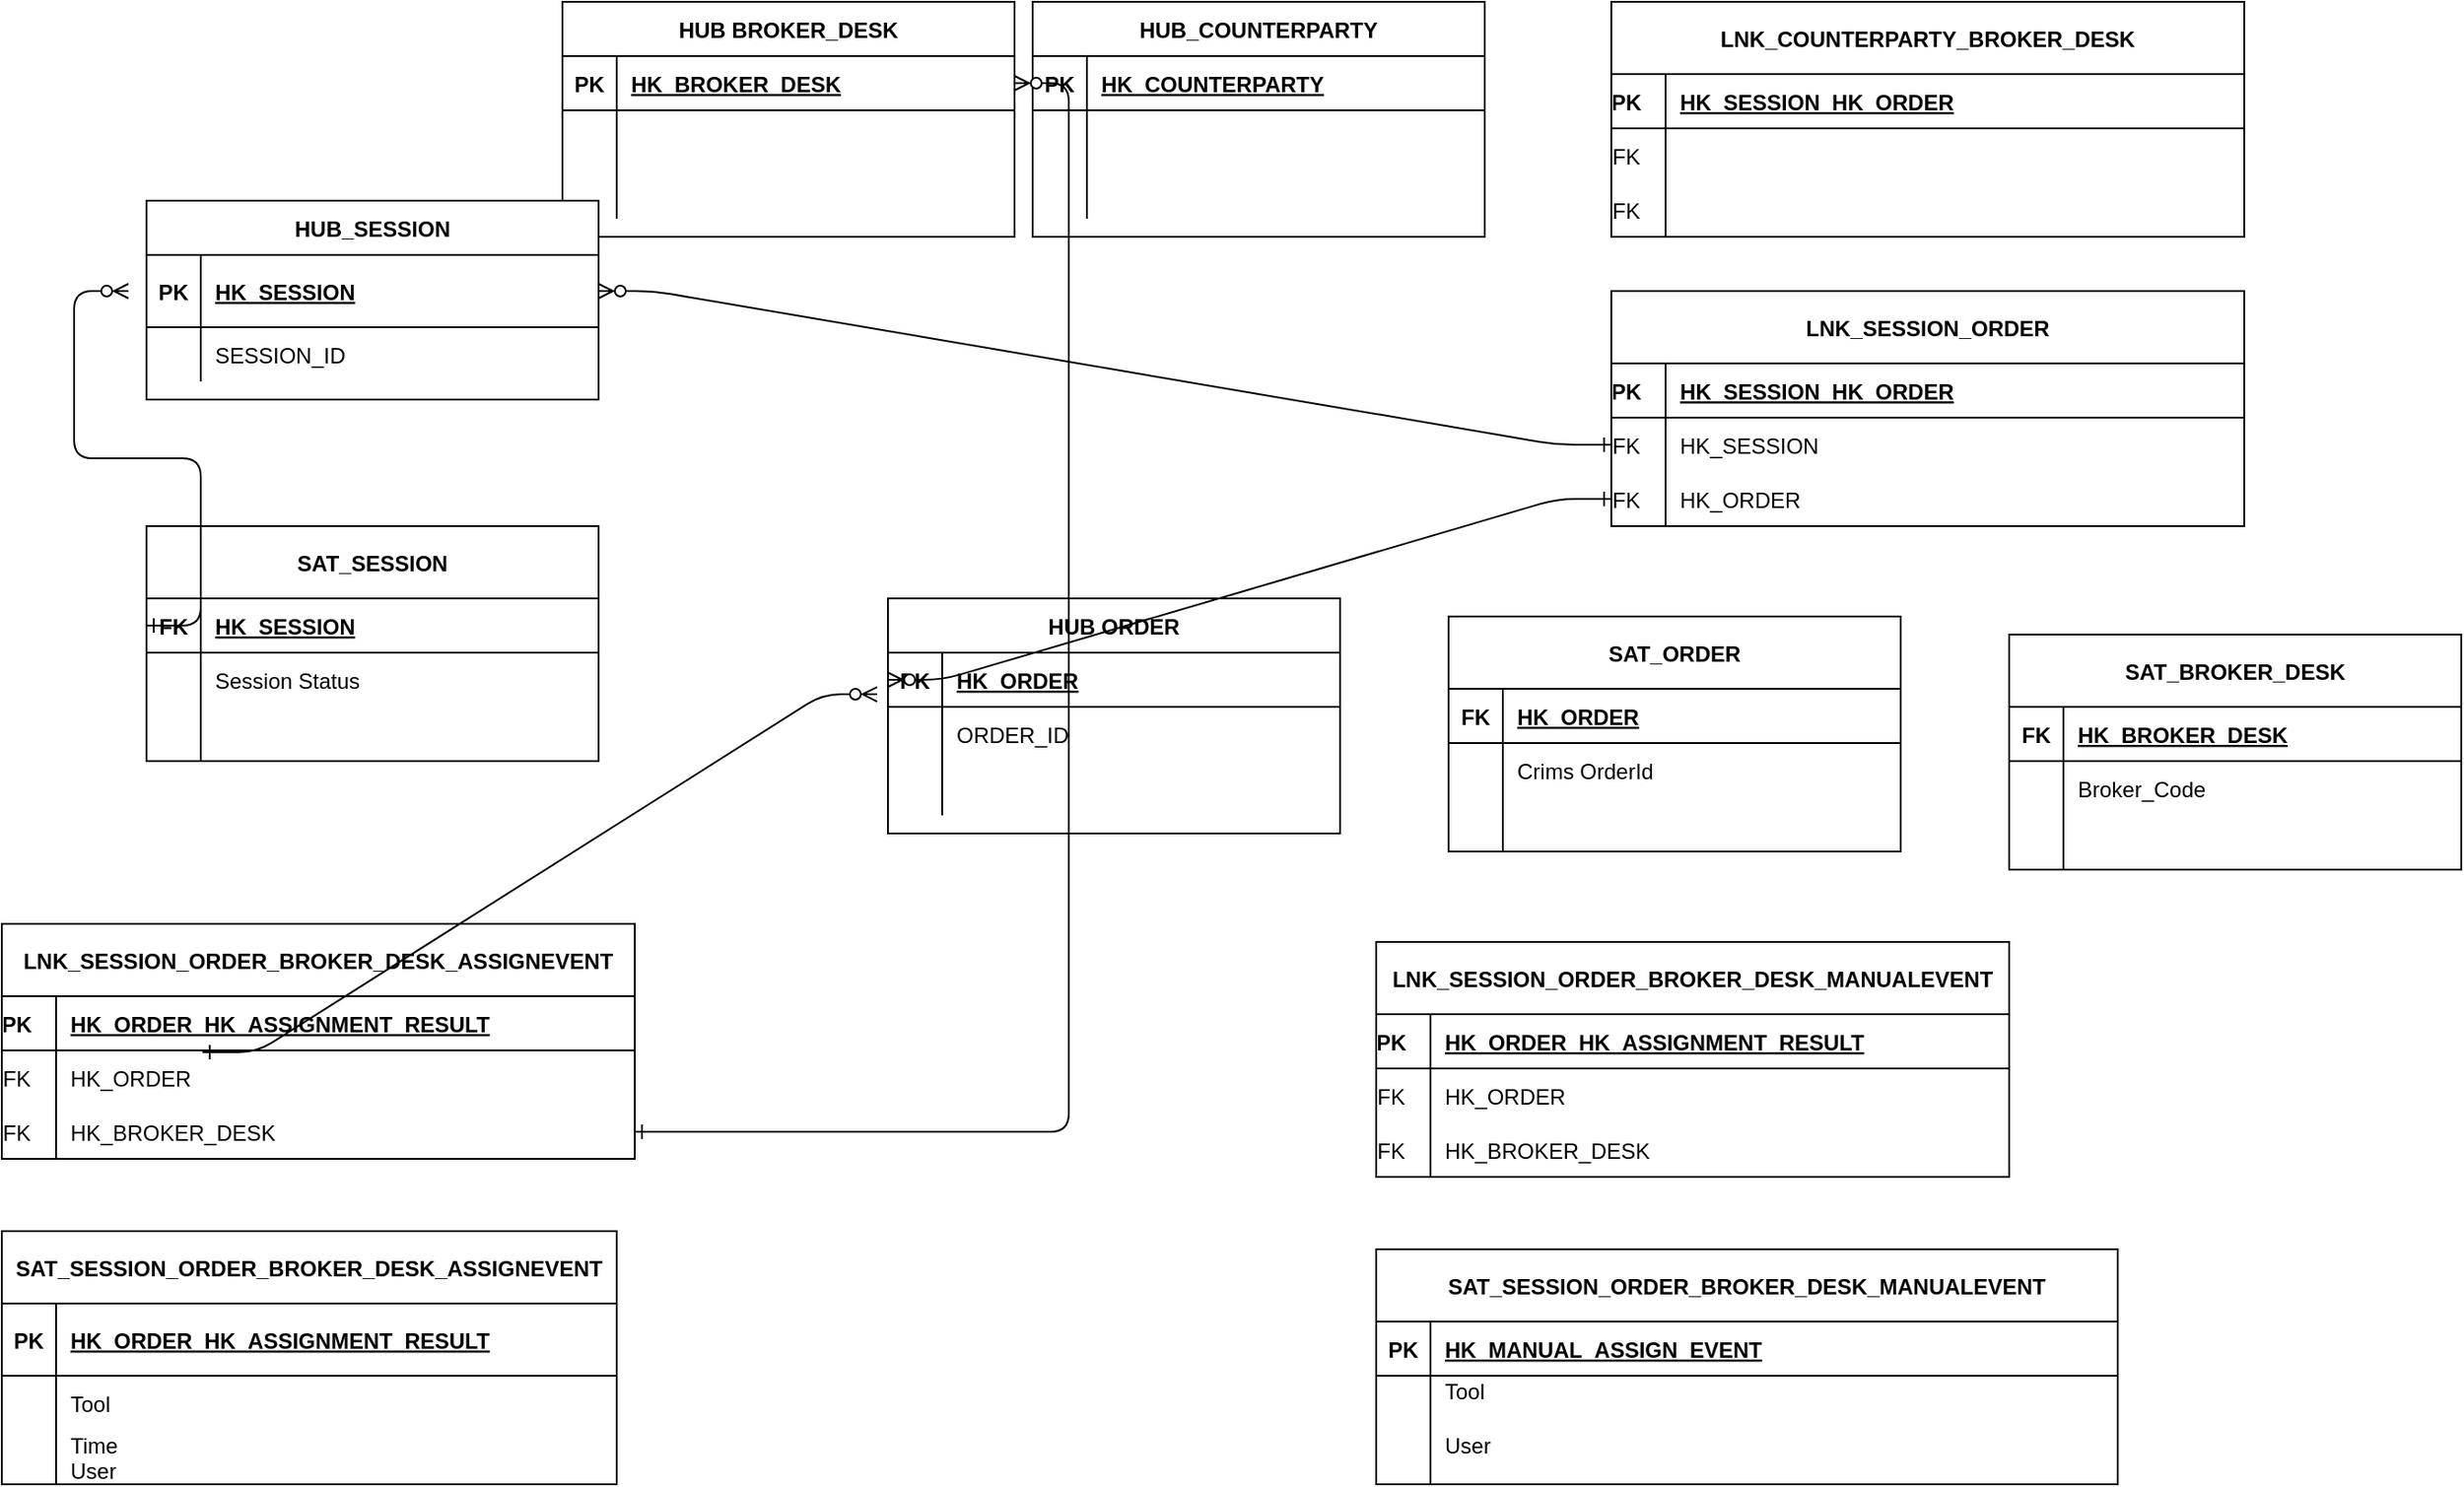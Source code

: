 <mxfile version="21.1.2" type="github">
  <diagram id="R2lEEEUBdFMjLlhIrx00" name="Page-1">
    <mxGraphModel dx="2074" dy="764" grid="1" gridSize="10" guides="1" tooltips="1" connect="1" arrows="1" fold="1" page="1" pageScale="1" pageWidth="850" pageHeight="1100" math="0" shadow="0" extFonts="Permanent Marker^https://fonts.googleapis.com/css?family=Permanent+Marker">
      <root>
        <mxCell id="0" />
        <mxCell id="1" parent="0" />
        <mxCell id="C-vyLk0tnHw3VtMMgP7b-2" value="HUB BROKER_DESK" style="shape=table;startSize=30;container=1;collapsible=1;childLayout=tableLayout;fixedRows=1;rowLines=0;fontStyle=1;align=center;resizeLast=1;" parent="1" vertex="1">
          <mxGeometry x="350" y="10" width="250" height="130" as="geometry" />
        </mxCell>
        <mxCell id="C-vyLk0tnHw3VtMMgP7b-3" value="" style="shape=partialRectangle;collapsible=0;dropTarget=0;pointerEvents=0;fillColor=none;points=[[0,0.5],[1,0.5]];portConstraint=eastwest;top=0;left=0;right=0;bottom=1;" parent="C-vyLk0tnHw3VtMMgP7b-2" vertex="1">
          <mxGeometry y="30" width="250" height="30" as="geometry" />
        </mxCell>
        <mxCell id="C-vyLk0tnHw3VtMMgP7b-4" value="PK" style="shape=partialRectangle;overflow=hidden;connectable=0;fillColor=none;top=0;left=0;bottom=0;right=0;fontStyle=1;" parent="C-vyLk0tnHw3VtMMgP7b-3" vertex="1">
          <mxGeometry width="30" height="30" as="geometry">
            <mxRectangle width="30" height="30" as="alternateBounds" />
          </mxGeometry>
        </mxCell>
        <mxCell id="C-vyLk0tnHw3VtMMgP7b-5" value="HK_BROKER_DESK" style="shape=partialRectangle;overflow=hidden;connectable=0;fillColor=none;top=0;left=0;bottom=0;right=0;align=left;spacingLeft=6;fontStyle=5;" parent="C-vyLk0tnHw3VtMMgP7b-3" vertex="1">
          <mxGeometry x="30" width="220" height="30" as="geometry">
            <mxRectangle width="220" height="30" as="alternateBounds" />
          </mxGeometry>
        </mxCell>
        <mxCell id="C-vyLk0tnHw3VtMMgP7b-6" value="" style="shape=partialRectangle;collapsible=0;dropTarget=0;pointerEvents=0;fillColor=none;points=[[0,0.5],[1,0.5]];portConstraint=eastwest;top=0;left=0;right=0;bottom=0;" parent="C-vyLk0tnHw3VtMMgP7b-2" vertex="1">
          <mxGeometry y="60" width="250" height="30" as="geometry" />
        </mxCell>
        <mxCell id="C-vyLk0tnHw3VtMMgP7b-7" value="" style="shape=partialRectangle;overflow=hidden;connectable=0;fillColor=none;top=0;left=0;bottom=0;right=0;" parent="C-vyLk0tnHw3VtMMgP7b-6" vertex="1">
          <mxGeometry width="30" height="30" as="geometry">
            <mxRectangle width="30" height="30" as="alternateBounds" />
          </mxGeometry>
        </mxCell>
        <mxCell id="C-vyLk0tnHw3VtMMgP7b-8" value="" style="shape=partialRectangle;overflow=hidden;connectable=0;fillColor=none;top=0;left=0;bottom=0;right=0;align=left;spacingLeft=6;" parent="C-vyLk0tnHw3VtMMgP7b-6" vertex="1">
          <mxGeometry x="30" width="220" height="30" as="geometry">
            <mxRectangle width="220" height="30" as="alternateBounds" />
          </mxGeometry>
        </mxCell>
        <mxCell id="C-vyLk0tnHw3VtMMgP7b-9" value="" style="shape=partialRectangle;collapsible=0;dropTarget=0;pointerEvents=0;fillColor=none;points=[[0,0.5],[1,0.5]];portConstraint=eastwest;top=0;left=0;right=0;bottom=0;" parent="C-vyLk0tnHw3VtMMgP7b-2" vertex="1">
          <mxGeometry y="90" width="250" height="30" as="geometry" />
        </mxCell>
        <mxCell id="C-vyLk0tnHw3VtMMgP7b-10" value="" style="shape=partialRectangle;overflow=hidden;connectable=0;fillColor=none;top=0;left=0;bottom=0;right=0;" parent="C-vyLk0tnHw3VtMMgP7b-9" vertex="1">
          <mxGeometry width="30" height="30" as="geometry">
            <mxRectangle width="30" height="30" as="alternateBounds" />
          </mxGeometry>
        </mxCell>
        <mxCell id="C-vyLk0tnHw3VtMMgP7b-11" value="" style="shape=partialRectangle;overflow=hidden;connectable=0;fillColor=none;top=0;left=0;bottom=0;right=0;align=left;spacingLeft=6;" parent="C-vyLk0tnHw3VtMMgP7b-9" vertex="1">
          <mxGeometry x="30" width="220" height="30" as="geometry">
            <mxRectangle width="220" height="30" as="alternateBounds" />
          </mxGeometry>
        </mxCell>
        <mxCell id="C-vyLk0tnHw3VtMMgP7b-13" value="HUB ORDER" style="shape=table;startSize=30;container=1;collapsible=1;childLayout=tableLayout;fixedRows=1;rowLines=0;fontStyle=1;align=center;resizeLast=1;" parent="1" vertex="1">
          <mxGeometry x="530" y="340" width="250" height="130" as="geometry" />
        </mxCell>
        <mxCell id="C-vyLk0tnHw3VtMMgP7b-14" value="" style="shape=partialRectangle;collapsible=0;dropTarget=0;pointerEvents=0;fillColor=none;points=[[0,0.5],[1,0.5]];portConstraint=eastwest;top=0;left=0;right=0;bottom=1;" parent="C-vyLk0tnHw3VtMMgP7b-13" vertex="1">
          <mxGeometry y="30" width="250" height="30" as="geometry" />
        </mxCell>
        <mxCell id="C-vyLk0tnHw3VtMMgP7b-15" value="PK" style="shape=partialRectangle;overflow=hidden;connectable=0;fillColor=none;top=0;left=0;bottom=0;right=0;fontStyle=1;" parent="C-vyLk0tnHw3VtMMgP7b-14" vertex="1">
          <mxGeometry width="30" height="30" as="geometry">
            <mxRectangle width="30" height="30" as="alternateBounds" />
          </mxGeometry>
        </mxCell>
        <mxCell id="C-vyLk0tnHw3VtMMgP7b-16" value="HK_ORDER" style="shape=partialRectangle;overflow=hidden;connectable=0;fillColor=none;top=0;left=0;bottom=0;right=0;align=left;spacingLeft=6;fontStyle=5;" parent="C-vyLk0tnHw3VtMMgP7b-14" vertex="1">
          <mxGeometry x="30" width="220" height="30" as="geometry">
            <mxRectangle width="220" height="30" as="alternateBounds" />
          </mxGeometry>
        </mxCell>
        <mxCell id="C-vyLk0tnHw3VtMMgP7b-17" value="" style="shape=partialRectangle;collapsible=0;dropTarget=0;pointerEvents=0;fillColor=none;points=[[0,0.5],[1,0.5]];portConstraint=eastwest;top=0;left=0;right=0;bottom=0;" parent="C-vyLk0tnHw3VtMMgP7b-13" vertex="1">
          <mxGeometry y="60" width="250" height="30" as="geometry" />
        </mxCell>
        <mxCell id="C-vyLk0tnHw3VtMMgP7b-18" value="" style="shape=partialRectangle;overflow=hidden;connectable=0;fillColor=none;top=0;left=0;bottom=0;right=0;" parent="C-vyLk0tnHw3VtMMgP7b-17" vertex="1">
          <mxGeometry width="30" height="30" as="geometry">
            <mxRectangle width="30" height="30" as="alternateBounds" />
          </mxGeometry>
        </mxCell>
        <mxCell id="C-vyLk0tnHw3VtMMgP7b-19" value="ORDER_ID" style="shape=partialRectangle;overflow=hidden;connectable=0;fillColor=none;top=0;left=0;bottom=0;right=0;align=left;spacingLeft=6;" parent="C-vyLk0tnHw3VtMMgP7b-17" vertex="1">
          <mxGeometry x="30" width="220" height="30" as="geometry">
            <mxRectangle width="220" height="30" as="alternateBounds" />
          </mxGeometry>
        </mxCell>
        <mxCell id="C-vyLk0tnHw3VtMMgP7b-20" value="" style="shape=partialRectangle;collapsible=0;dropTarget=0;pointerEvents=0;fillColor=none;points=[[0,0.5],[1,0.5]];portConstraint=eastwest;top=0;left=0;right=0;bottom=0;" parent="C-vyLk0tnHw3VtMMgP7b-13" vertex="1">
          <mxGeometry y="90" width="250" height="30" as="geometry" />
        </mxCell>
        <mxCell id="C-vyLk0tnHw3VtMMgP7b-21" value="" style="shape=partialRectangle;overflow=hidden;connectable=0;fillColor=none;top=0;left=0;bottom=0;right=0;" parent="C-vyLk0tnHw3VtMMgP7b-20" vertex="1">
          <mxGeometry width="30" height="30" as="geometry">
            <mxRectangle width="30" height="30" as="alternateBounds" />
          </mxGeometry>
        </mxCell>
        <mxCell id="C-vyLk0tnHw3VtMMgP7b-22" value="" style="shape=partialRectangle;overflow=hidden;connectable=0;fillColor=none;top=0;left=0;bottom=0;right=0;align=left;spacingLeft=6;" parent="C-vyLk0tnHw3VtMMgP7b-20" vertex="1">
          <mxGeometry x="30" width="220" height="30" as="geometry">
            <mxRectangle width="220" height="30" as="alternateBounds" />
          </mxGeometry>
        </mxCell>
        <mxCell id="C-vyLk0tnHw3VtMMgP7b-23" value="HUB_SESSION" style="shape=table;startSize=30;container=1;collapsible=1;childLayout=tableLayout;fixedRows=1;rowLines=0;fontStyle=1;align=center;resizeLast=1;" parent="1" vertex="1">
          <mxGeometry x="120" y="120" width="250" height="110" as="geometry" />
        </mxCell>
        <mxCell id="C-vyLk0tnHw3VtMMgP7b-24" value="" style="shape=partialRectangle;collapsible=0;dropTarget=0;pointerEvents=0;fillColor=none;points=[[0,0.5],[1,0.5]];portConstraint=eastwest;top=0;left=0;right=0;bottom=1;" parent="C-vyLk0tnHw3VtMMgP7b-23" vertex="1">
          <mxGeometry y="30" width="250" height="40" as="geometry" />
        </mxCell>
        <mxCell id="C-vyLk0tnHw3VtMMgP7b-25" value="PK" style="shape=partialRectangle;overflow=hidden;connectable=0;fillColor=none;top=0;left=0;bottom=0;right=0;fontStyle=1;" parent="C-vyLk0tnHw3VtMMgP7b-24" vertex="1">
          <mxGeometry width="30" height="40" as="geometry">
            <mxRectangle width="30" height="40" as="alternateBounds" />
          </mxGeometry>
        </mxCell>
        <mxCell id="C-vyLk0tnHw3VtMMgP7b-26" value="HK_SESSION" style="shape=partialRectangle;overflow=hidden;connectable=0;fillColor=none;top=0;left=0;bottom=0;right=0;align=left;spacingLeft=6;fontStyle=5;" parent="C-vyLk0tnHw3VtMMgP7b-24" vertex="1">
          <mxGeometry x="30" width="220" height="40" as="geometry">
            <mxRectangle width="220" height="40" as="alternateBounds" />
          </mxGeometry>
        </mxCell>
        <mxCell id="C-vyLk0tnHw3VtMMgP7b-27" value="" style="shape=partialRectangle;collapsible=0;dropTarget=0;pointerEvents=0;fillColor=none;points=[[0,0.5],[1,0.5]];portConstraint=eastwest;top=0;left=0;right=0;bottom=0;" parent="C-vyLk0tnHw3VtMMgP7b-23" vertex="1">
          <mxGeometry y="70" width="250" height="30" as="geometry" />
        </mxCell>
        <mxCell id="C-vyLk0tnHw3VtMMgP7b-28" value="" style="shape=partialRectangle;overflow=hidden;connectable=0;fillColor=none;top=0;left=0;bottom=0;right=0;" parent="C-vyLk0tnHw3VtMMgP7b-27" vertex="1">
          <mxGeometry width="30" height="30" as="geometry">
            <mxRectangle width="30" height="30" as="alternateBounds" />
          </mxGeometry>
        </mxCell>
        <mxCell id="C-vyLk0tnHw3VtMMgP7b-29" value="SESSION_ID" style="shape=partialRectangle;overflow=hidden;connectable=0;fillColor=none;top=0;left=0;bottom=0;right=0;align=left;spacingLeft=6;" parent="C-vyLk0tnHw3VtMMgP7b-27" vertex="1">
          <mxGeometry x="30" width="220" height="30" as="geometry">
            <mxRectangle width="220" height="30" as="alternateBounds" />
          </mxGeometry>
        </mxCell>
        <mxCell id="l6xBlYdNiSSq3oBH89TW-1" value="SAT_SESSION" style="shape=table;startSize=40;container=1;collapsible=1;childLayout=tableLayout;fixedRows=1;rowLines=0;fontStyle=1;align=center;resizeLast=1;" parent="1" vertex="1">
          <mxGeometry x="120" y="300" width="250" height="130" as="geometry" />
        </mxCell>
        <mxCell id="l6xBlYdNiSSq3oBH89TW-2" value="" style="shape=partialRectangle;collapsible=0;dropTarget=0;pointerEvents=0;fillColor=none;points=[[0,0.5],[1,0.5]];portConstraint=eastwest;top=0;left=0;right=0;bottom=1;" parent="l6xBlYdNiSSq3oBH89TW-1" vertex="1">
          <mxGeometry y="40" width="250" height="30" as="geometry" />
        </mxCell>
        <mxCell id="l6xBlYdNiSSq3oBH89TW-3" value="FK" style="shape=partialRectangle;overflow=hidden;connectable=0;fillColor=none;top=0;left=0;bottom=0;right=0;fontStyle=1;" parent="l6xBlYdNiSSq3oBH89TW-2" vertex="1">
          <mxGeometry width="30" height="30" as="geometry">
            <mxRectangle width="30" height="30" as="alternateBounds" />
          </mxGeometry>
        </mxCell>
        <mxCell id="l6xBlYdNiSSq3oBH89TW-4" value="HK_SESSION" style="shape=partialRectangle;overflow=hidden;connectable=0;fillColor=none;top=0;left=0;bottom=0;right=0;align=left;spacingLeft=6;fontStyle=5;" parent="l6xBlYdNiSSq3oBH89TW-2" vertex="1">
          <mxGeometry x="30" width="220" height="30" as="geometry">
            <mxRectangle width="220" height="30" as="alternateBounds" />
          </mxGeometry>
        </mxCell>
        <mxCell id="l6xBlYdNiSSq3oBH89TW-5" value="" style="shape=partialRectangle;collapsible=0;dropTarget=0;pointerEvents=0;fillColor=none;points=[[0,0.5],[1,0.5]];portConstraint=eastwest;top=0;left=0;right=0;bottom=0;" parent="l6xBlYdNiSSq3oBH89TW-1" vertex="1">
          <mxGeometry y="70" width="250" height="30" as="geometry" />
        </mxCell>
        <mxCell id="l6xBlYdNiSSq3oBH89TW-6" value="" style="shape=partialRectangle;overflow=hidden;connectable=0;fillColor=none;top=0;left=0;bottom=0;right=0;" parent="l6xBlYdNiSSq3oBH89TW-5" vertex="1">
          <mxGeometry width="30" height="30" as="geometry">
            <mxRectangle width="30" height="30" as="alternateBounds" />
          </mxGeometry>
        </mxCell>
        <mxCell id="l6xBlYdNiSSq3oBH89TW-7" value="Session Status" style="shape=partialRectangle;overflow=hidden;connectable=0;fillColor=none;top=0;left=0;bottom=0;right=0;align=left;spacingLeft=6;" parent="l6xBlYdNiSSq3oBH89TW-5" vertex="1">
          <mxGeometry x="30" width="220" height="30" as="geometry">
            <mxRectangle width="220" height="30" as="alternateBounds" />
          </mxGeometry>
        </mxCell>
        <mxCell id="l6xBlYdNiSSq3oBH89TW-8" value="" style="shape=partialRectangle;collapsible=0;dropTarget=0;pointerEvents=0;fillColor=none;points=[[0,0.5],[1,0.5]];portConstraint=eastwest;top=0;left=0;right=0;bottom=0;" parent="l6xBlYdNiSSq3oBH89TW-1" vertex="1">
          <mxGeometry y="100" width="250" height="30" as="geometry" />
        </mxCell>
        <mxCell id="l6xBlYdNiSSq3oBH89TW-9" value="" style="shape=partialRectangle;overflow=hidden;connectable=0;fillColor=none;top=0;left=0;bottom=0;right=0;" parent="l6xBlYdNiSSq3oBH89TW-8" vertex="1">
          <mxGeometry width="30" height="30" as="geometry">
            <mxRectangle width="30" height="30" as="alternateBounds" />
          </mxGeometry>
        </mxCell>
        <mxCell id="l6xBlYdNiSSq3oBH89TW-10" value="" style="shape=partialRectangle;overflow=hidden;connectable=0;fillColor=none;top=0;left=0;bottom=0;right=0;align=left;spacingLeft=6;" parent="l6xBlYdNiSSq3oBH89TW-8" vertex="1">
          <mxGeometry x="30" width="220" height="30" as="geometry">
            <mxRectangle width="220" height="30" as="alternateBounds" />
          </mxGeometry>
        </mxCell>
        <mxCell id="l6xBlYdNiSSq3oBH89TW-11" value="SAT_ORDER" style="shape=table;startSize=40;container=1;collapsible=1;childLayout=tableLayout;fixedRows=1;rowLines=0;fontStyle=1;align=center;resizeLast=1;" parent="1" vertex="1">
          <mxGeometry x="840" y="350" width="250" height="130" as="geometry" />
        </mxCell>
        <mxCell id="l6xBlYdNiSSq3oBH89TW-12" value="" style="shape=partialRectangle;collapsible=0;dropTarget=0;pointerEvents=0;fillColor=none;points=[[0,0.5],[1,0.5]];portConstraint=eastwest;top=0;left=0;right=0;bottom=1;" parent="l6xBlYdNiSSq3oBH89TW-11" vertex="1">
          <mxGeometry y="40" width="250" height="30" as="geometry" />
        </mxCell>
        <mxCell id="l6xBlYdNiSSq3oBH89TW-13" value="FK" style="shape=partialRectangle;overflow=hidden;connectable=0;fillColor=none;top=0;left=0;bottom=0;right=0;fontStyle=1;" parent="l6xBlYdNiSSq3oBH89TW-12" vertex="1">
          <mxGeometry width="30" height="30" as="geometry">
            <mxRectangle width="30" height="30" as="alternateBounds" />
          </mxGeometry>
        </mxCell>
        <mxCell id="l6xBlYdNiSSq3oBH89TW-14" value="HK_ORDER" style="shape=partialRectangle;overflow=hidden;connectable=0;fillColor=none;top=0;left=0;bottom=0;right=0;align=left;spacingLeft=6;fontStyle=5;" parent="l6xBlYdNiSSq3oBH89TW-12" vertex="1">
          <mxGeometry x="30" width="220" height="30" as="geometry">
            <mxRectangle width="220" height="30" as="alternateBounds" />
          </mxGeometry>
        </mxCell>
        <mxCell id="l6xBlYdNiSSq3oBH89TW-15" value="" style="shape=partialRectangle;collapsible=0;dropTarget=0;pointerEvents=0;fillColor=none;points=[[0,0.5],[1,0.5]];portConstraint=eastwest;top=0;left=0;right=0;bottom=0;" parent="l6xBlYdNiSSq3oBH89TW-11" vertex="1">
          <mxGeometry y="70" width="250" height="30" as="geometry" />
        </mxCell>
        <mxCell id="l6xBlYdNiSSq3oBH89TW-16" value="" style="shape=partialRectangle;overflow=hidden;connectable=0;fillColor=none;top=0;left=0;bottom=0;right=0;" parent="l6xBlYdNiSSq3oBH89TW-15" vertex="1">
          <mxGeometry width="30" height="30" as="geometry">
            <mxRectangle width="30" height="30" as="alternateBounds" />
          </mxGeometry>
        </mxCell>
        <mxCell id="l6xBlYdNiSSq3oBH89TW-17" value="Crims OrderId" style="shape=partialRectangle;overflow=hidden;connectable=0;fillColor=none;top=0;left=0;bottom=0;right=0;align=left;spacingLeft=6;" parent="l6xBlYdNiSSq3oBH89TW-15" vertex="1">
          <mxGeometry x="30" width="220" height="30" as="geometry">
            <mxRectangle width="220" height="30" as="alternateBounds" />
          </mxGeometry>
        </mxCell>
        <mxCell id="l6xBlYdNiSSq3oBH89TW-18" value="" style="shape=partialRectangle;collapsible=0;dropTarget=0;pointerEvents=0;fillColor=none;points=[[0,0.5],[1,0.5]];portConstraint=eastwest;top=0;left=0;right=0;bottom=0;" parent="l6xBlYdNiSSq3oBH89TW-11" vertex="1">
          <mxGeometry y="100" width="250" height="30" as="geometry" />
        </mxCell>
        <mxCell id="l6xBlYdNiSSq3oBH89TW-19" value="" style="shape=partialRectangle;overflow=hidden;connectable=0;fillColor=none;top=0;left=0;bottom=0;right=0;" parent="l6xBlYdNiSSq3oBH89TW-18" vertex="1">
          <mxGeometry width="30" height="30" as="geometry">
            <mxRectangle width="30" height="30" as="alternateBounds" />
          </mxGeometry>
        </mxCell>
        <mxCell id="l6xBlYdNiSSq3oBH89TW-20" value="" style="shape=partialRectangle;overflow=hidden;connectable=0;fillColor=none;top=0;left=0;bottom=0;right=0;align=left;spacingLeft=6;" parent="l6xBlYdNiSSq3oBH89TW-18" vertex="1">
          <mxGeometry x="30" width="220" height="30" as="geometry">
            <mxRectangle width="220" height="30" as="alternateBounds" />
          </mxGeometry>
        </mxCell>
        <mxCell id="l6xBlYdNiSSq3oBH89TW-31" value="SAT_SESSION_ORDER_BROKER_DESK_ASSIGNEVENT" style="shape=table;startSize=40;container=1;collapsible=1;childLayout=tableLayout;fixedRows=1;rowLines=0;fontStyle=1;align=center;resizeLast=1;" parent="1" vertex="1">
          <mxGeometry x="40" y="690" width="340" height="140" as="geometry" />
        </mxCell>
        <mxCell id="l6xBlYdNiSSq3oBH89TW-32" value="" style="shape=partialRectangle;collapsible=0;dropTarget=0;pointerEvents=0;fillColor=none;points=[[0,0.5],[1,0.5]];portConstraint=eastwest;top=0;left=0;right=0;bottom=1;" parent="l6xBlYdNiSSq3oBH89TW-31" vertex="1">
          <mxGeometry y="40" width="340" height="40" as="geometry" />
        </mxCell>
        <mxCell id="l6xBlYdNiSSq3oBH89TW-33" value="PK" style="shape=partialRectangle;overflow=hidden;connectable=0;fillColor=none;top=0;left=0;bottom=0;right=0;fontStyle=1;" parent="l6xBlYdNiSSq3oBH89TW-32" vertex="1">
          <mxGeometry width="30" height="40" as="geometry">
            <mxRectangle width="30" height="40" as="alternateBounds" />
          </mxGeometry>
        </mxCell>
        <mxCell id="l6xBlYdNiSSq3oBH89TW-34" value="HK_ORDER_HK_ASSIGNMENT_RESULT" style="shape=partialRectangle;overflow=hidden;connectable=0;fillColor=none;top=0;left=0;bottom=0;right=0;align=left;spacingLeft=6;fontStyle=5;" parent="l6xBlYdNiSSq3oBH89TW-32" vertex="1">
          <mxGeometry x="30" width="310" height="40" as="geometry">
            <mxRectangle width="310" height="40" as="alternateBounds" />
          </mxGeometry>
        </mxCell>
        <mxCell id="l6xBlYdNiSSq3oBH89TW-35" value="" style="shape=partialRectangle;collapsible=0;dropTarget=0;pointerEvents=0;fillColor=none;points=[[0,0.5],[1,0.5]];portConstraint=eastwest;top=0;left=0;right=0;bottom=0;" parent="l6xBlYdNiSSq3oBH89TW-31" vertex="1">
          <mxGeometry y="80" width="340" height="30" as="geometry" />
        </mxCell>
        <mxCell id="l6xBlYdNiSSq3oBH89TW-36" value="" style="shape=partialRectangle;overflow=hidden;connectable=0;fillColor=none;top=0;left=0;bottom=0;right=0;" parent="l6xBlYdNiSSq3oBH89TW-35" vertex="1">
          <mxGeometry width="30" height="30" as="geometry">
            <mxRectangle width="30" height="30" as="alternateBounds" />
          </mxGeometry>
        </mxCell>
        <mxCell id="l6xBlYdNiSSq3oBH89TW-37" value="Tool" style="shape=partialRectangle;overflow=hidden;connectable=0;fillColor=none;top=0;left=0;bottom=0;right=0;align=left;spacingLeft=6;" parent="l6xBlYdNiSSq3oBH89TW-35" vertex="1">
          <mxGeometry x="30" width="310" height="30" as="geometry">
            <mxRectangle width="310" height="30" as="alternateBounds" />
          </mxGeometry>
        </mxCell>
        <mxCell id="l6xBlYdNiSSq3oBH89TW-38" value="" style="shape=partialRectangle;collapsible=0;dropTarget=0;pointerEvents=0;fillColor=none;points=[[0,0.5],[1,0.5]];portConstraint=eastwest;top=0;left=0;right=0;bottom=0;" parent="l6xBlYdNiSSq3oBH89TW-31" vertex="1">
          <mxGeometry y="110" width="340" height="30" as="geometry" />
        </mxCell>
        <mxCell id="l6xBlYdNiSSq3oBH89TW-39" value="" style="shape=partialRectangle;overflow=hidden;connectable=0;fillColor=none;top=0;left=0;bottom=0;right=0;" parent="l6xBlYdNiSSq3oBH89TW-38" vertex="1">
          <mxGeometry width="30" height="30" as="geometry">
            <mxRectangle width="30" height="30" as="alternateBounds" />
          </mxGeometry>
        </mxCell>
        <mxCell id="l6xBlYdNiSSq3oBH89TW-40" value="Time&#xa;User" style="shape=partialRectangle;overflow=hidden;connectable=0;fillColor=none;top=0;left=0;bottom=0;right=0;align=left;spacingLeft=6;" parent="l6xBlYdNiSSq3oBH89TW-38" vertex="1">
          <mxGeometry x="30" width="310" height="30" as="geometry">
            <mxRectangle width="310" height="30" as="alternateBounds" />
          </mxGeometry>
        </mxCell>
        <mxCell id="l6xBlYdNiSSq3oBH89TW-41" value="SAT_SESSION_ORDER_BROKER_DESK_MANUALEVENT" style="shape=table;startSize=40;container=1;collapsible=1;childLayout=tableLayout;fixedRows=1;rowLines=0;fontStyle=1;align=center;resizeLast=1;" parent="1" vertex="1">
          <mxGeometry x="800" y="700" width="410" height="130" as="geometry" />
        </mxCell>
        <mxCell id="l6xBlYdNiSSq3oBH89TW-42" value="" style="shape=partialRectangle;collapsible=0;dropTarget=0;pointerEvents=0;fillColor=none;points=[[0,0.5],[1,0.5]];portConstraint=eastwest;top=0;left=0;right=0;bottom=1;" parent="l6xBlYdNiSSq3oBH89TW-41" vertex="1">
          <mxGeometry y="40" width="410" height="30" as="geometry" />
        </mxCell>
        <mxCell id="l6xBlYdNiSSq3oBH89TW-43" value="PK" style="shape=partialRectangle;overflow=hidden;connectable=0;fillColor=none;top=0;left=0;bottom=0;right=0;fontStyle=1;" parent="l6xBlYdNiSSq3oBH89TW-42" vertex="1">
          <mxGeometry width="30" height="30" as="geometry">
            <mxRectangle width="30" height="30" as="alternateBounds" />
          </mxGeometry>
        </mxCell>
        <mxCell id="l6xBlYdNiSSq3oBH89TW-44" value="HK_MANUAL_ASSIGN_EVENT" style="shape=partialRectangle;overflow=hidden;connectable=0;fillColor=none;top=0;left=0;bottom=0;right=0;align=left;spacingLeft=6;fontStyle=5;" parent="l6xBlYdNiSSq3oBH89TW-42" vertex="1">
          <mxGeometry x="30" width="380" height="30" as="geometry">
            <mxRectangle width="380" height="30" as="alternateBounds" />
          </mxGeometry>
        </mxCell>
        <mxCell id="l6xBlYdNiSSq3oBH89TW-45" value="" style="shape=partialRectangle;collapsible=0;dropTarget=0;pointerEvents=0;fillColor=none;points=[[0,0.5],[1,0.5]];portConstraint=eastwest;top=0;left=0;right=0;bottom=0;" parent="l6xBlYdNiSSq3oBH89TW-41" vertex="1">
          <mxGeometry y="70" width="410" height="30" as="geometry" />
        </mxCell>
        <mxCell id="l6xBlYdNiSSq3oBH89TW-46" value="" style="shape=partialRectangle;overflow=hidden;connectable=0;fillColor=none;top=0;left=0;bottom=0;right=0;" parent="l6xBlYdNiSSq3oBH89TW-45" vertex="1">
          <mxGeometry width="30" height="30" as="geometry">
            <mxRectangle width="30" height="30" as="alternateBounds" />
          </mxGeometry>
        </mxCell>
        <mxCell id="l6xBlYdNiSSq3oBH89TW-47" value="Tool&#xa;" style="shape=partialRectangle;overflow=hidden;connectable=0;fillColor=none;top=0;left=0;bottom=0;right=0;align=left;spacingLeft=6;" parent="l6xBlYdNiSSq3oBH89TW-45" vertex="1">
          <mxGeometry x="30" width="380" height="30" as="geometry">
            <mxRectangle width="380" height="30" as="alternateBounds" />
          </mxGeometry>
        </mxCell>
        <mxCell id="l6xBlYdNiSSq3oBH89TW-48" value="" style="shape=partialRectangle;collapsible=0;dropTarget=0;pointerEvents=0;fillColor=none;points=[[0,0.5],[1,0.5]];portConstraint=eastwest;top=0;left=0;right=0;bottom=0;" parent="l6xBlYdNiSSq3oBH89TW-41" vertex="1">
          <mxGeometry y="100" width="410" height="30" as="geometry" />
        </mxCell>
        <mxCell id="l6xBlYdNiSSq3oBH89TW-49" value="" style="shape=partialRectangle;overflow=hidden;connectable=0;fillColor=none;top=0;left=0;bottom=0;right=0;" parent="l6xBlYdNiSSq3oBH89TW-48" vertex="1">
          <mxGeometry width="30" height="30" as="geometry">
            <mxRectangle width="30" height="30" as="alternateBounds" />
          </mxGeometry>
        </mxCell>
        <mxCell id="l6xBlYdNiSSq3oBH89TW-50" value="User&#xa;" style="shape=partialRectangle;overflow=hidden;connectable=0;fillColor=none;top=0;left=0;bottom=0;right=0;align=left;spacingLeft=6;" parent="l6xBlYdNiSSq3oBH89TW-48" vertex="1">
          <mxGeometry x="30" width="380" height="30" as="geometry">
            <mxRectangle width="380" height="30" as="alternateBounds" />
          </mxGeometry>
        </mxCell>
        <mxCell id="l6xBlYdNiSSq3oBH89TW-51" value="LNK_SESSION_ORDER_BROKER_DESK_ASSIGNEVENT" style="shape=table;startSize=40;container=1;collapsible=1;childLayout=tableLayout;fixedRows=1;rowLines=0;fontStyle=1;align=center;resizeLast=1;" parent="1" vertex="1">
          <mxGeometry x="40" y="520" width="350" height="130" as="geometry" />
        </mxCell>
        <mxCell id="l6xBlYdNiSSq3oBH89TW-52" value="" style="shape=partialRectangle;collapsible=0;dropTarget=0;pointerEvents=0;fillColor=none;points=[[0,0.5],[1,0.5]];portConstraint=eastwest;top=0;left=0;right=0;bottom=1;" parent="l6xBlYdNiSSq3oBH89TW-51" vertex="1">
          <mxGeometry y="40" width="350" height="30" as="geometry" />
        </mxCell>
        <mxCell id="l6xBlYdNiSSq3oBH89TW-53" value="PK    " style="shape=partialRectangle;overflow=hidden;connectable=0;fillColor=none;top=0;left=0;bottom=0;right=0;fontStyle=1;" parent="l6xBlYdNiSSq3oBH89TW-52" vertex="1">
          <mxGeometry width="30" height="30" as="geometry">
            <mxRectangle width="30" height="30" as="alternateBounds" />
          </mxGeometry>
        </mxCell>
        <mxCell id="l6xBlYdNiSSq3oBH89TW-54" value="HK_ORDER_HK_ASSIGNMENT_RESULT" style="shape=partialRectangle;overflow=hidden;connectable=0;fillColor=none;top=0;left=0;bottom=0;right=0;align=left;spacingLeft=6;fontStyle=5;" parent="l6xBlYdNiSSq3oBH89TW-52" vertex="1">
          <mxGeometry x="30" width="320" height="30" as="geometry">
            <mxRectangle width="320" height="30" as="alternateBounds" />
          </mxGeometry>
        </mxCell>
        <mxCell id="l6xBlYdNiSSq3oBH89TW-55" value="" style="shape=partialRectangle;collapsible=0;dropTarget=0;pointerEvents=0;fillColor=none;points=[[0,0.5],[1,0.5]];portConstraint=eastwest;top=0;left=0;right=0;bottom=0;" parent="l6xBlYdNiSSq3oBH89TW-51" vertex="1">
          <mxGeometry y="70" width="350" height="30" as="geometry" />
        </mxCell>
        <mxCell id="l6xBlYdNiSSq3oBH89TW-56" value="FK    " style="shape=partialRectangle;overflow=hidden;connectable=0;fillColor=none;top=0;left=0;bottom=0;right=0;" parent="l6xBlYdNiSSq3oBH89TW-55" vertex="1">
          <mxGeometry width="30" height="30" as="geometry">
            <mxRectangle width="30" height="30" as="alternateBounds" />
          </mxGeometry>
        </mxCell>
        <mxCell id="l6xBlYdNiSSq3oBH89TW-57" value="HK_ORDER" style="shape=partialRectangle;overflow=hidden;connectable=0;fillColor=none;top=0;left=0;bottom=0;right=0;align=left;spacingLeft=6;" parent="l6xBlYdNiSSq3oBH89TW-55" vertex="1">
          <mxGeometry x="30" width="320" height="30" as="geometry">
            <mxRectangle width="320" height="30" as="alternateBounds" />
          </mxGeometry>
        </mxCell>
        <mxCell id="l6xBlYdNiSSq3oBH89TW-58" value="" style="shape=partialRectangle;collapsible=0;dropTarget=0;pointerEvents=0;fillColor=none;points=[[0,0.5],[1,0.5]];portConstraint=eastwest;top=0;left=0;right=0;bottom=0;" parent="l6xBlYdNiSSq3oBH89TW-51" vertex="1">
          <mxGeometry y="100" width="350" height="30" as="geometry" />
        </mxCell>
        <mxCell id="l6xBlYdNiSSq3oBH89TW-59" value="FK    " style="shape=partialRectangle;overflow=hidden;connectable=0;fillColor=none;top=0;left=0;bottom=0;right=0;" parent="l6xBlYdNiSSq3oBH89TW-58" vertex="1">
          <mxGeometry width="30" height="30" as="geometry">
            <mxRectangle width="30" height="30" as="alternateBounds" />
          </mxGeometry>
        </mxCell>
        <mxCell id="l6xBlYdNiSSq3oBH89TW-60" value="HK_BROKER_DESK" style="shape=partialRectangle;overflow=hidden;connectable=0;fillColor=none;top=0;left=0;bottom=0;right=0;align=left;spacingLeft=6;" parent="l6xBlYdNiSSq3oBH89TW-58" vertex="1">
          <mxGeometry x="30" width="320" height="30" as="geometry">
            <mxRectangle width="320" height="30" as="alternateBounds" />
          </mxGeometry>
        </mxCell>
        <mxCell id="l6xBlYdNiSSq3oBH89TW-71" value="LNK_SESSION_ORDER_BROKER_DESK_MANUALEVENT" style="shape=table;startSize=40;container=1;collapsible=1;childLayout=tableLayout;fixedRows=1;rowLines=0;fontStyle=1;align=center;resizeLast=1;" parent="1" vertex="1">
          <mxGeometry x="800" y="530" width="350" height="130" as="geometry" />
        </mxCell>
        <mxCell id="l6xBlYdNiSSq3oBH89TW-72" value="" style="shape=partialRectangle;collapsible=0;dropTarget=0;pointerEvents=0;fillColor=none;points=[[0,0.5],[1,0.5]];portConstraint=eastwest;top=0;left=0;right=0;bottom=1;" parent="l6xBlYdNiSSq3oBH89TW-71" vertex="1">
          <mxGeometry y="40" width="350" height="30" as="geometry" />
        </mxCell>
        <mxCell id="l6xBlYdNiSSq3oBH89TW-73" value="PK    " style="shape=partialRectangle;overflow=hidden;connectable=0;fillColor=none;top=0;left=0;bottom=0;right=0;fontStyle=1;" parent="l6xBlYdNiSSq3oBH89TW-72" vertex="1">
          <mxGeometry width="30" height="30" as="geometry">
            <mxRectangle width="30" height="30" as="alternateBounds" />
          </mxGeometry>
        </mxCell>
        <mxCell id="l6xBlYdNiSSq3oBH89TW-74" value="HK_ORDER_HK_ASSIGNMENT_RESULT" style="shape=partialRectangle;overflow=hidden;connectable=0;fillColor=none;top=0;left=0;bottom=0;right=0;align=left;spacingLeft=6;fontStyle=5;" parent="l6xBlYdNiSSq3oBH89TW-72" vertex="1">
          <mxGeometry x="30" width="320" height="30" as="geometry">
            <mxRectangle width="320" height="30" as="alternateBounds" />
          </mxGeometry>
        </mxCell>
        <mxCell id="l6xBlYdNiSSq3oBH89TW-75" value="" style="shape=partialRectangle;collapsible=0;dropTarget=0;pointerEvents=0;fillColor=none;points=[[0,0.5],[1,0.5]];portConstraint=eastwest;top=0;left=0;right=0;bottom=0;" parent="l6xBlYdNiSSq3oBH89TW-71" vertex="1">
          <mxGeometry y="70" width="350" height="30" as="geometry" />
        </mxCell>
        <mxCell id="l6xBlYdNiSSq3oBH89TW-76" value="FK    " style="shape=partialRectangle;overflow=hidden;connectable=0;fillColor=none;top=0;left=0;bottom=0;right=0;" parent="l6xBlYdNiSSq3oBH89TW-75" vertex="1">
          <mxGeometry width="30" height="30" as="geometry">
            <mxRectangle width="30" height="30" as="alternateBounds" />
          </mxGeometry>
        </mxCell>
        <mxCell id="l6xBlYdNiSSq3oBH89TW-77" value="HK_ORDER" style="shape=partialRectangle;overflow=hidden;connectable=0;fillColor=none;top=0;left=0;bottom=0;right=0;align=left;spacingLeft=6;" parent="l6xBlYdNiSSq3oBH89TW-75" vertex="1">
          <mxGeometry x="30" width="320" height="30" as="geometry">
            <mxRectangle width="320" height="30" as="alternateBounds" />
          </mxGeometry>
        </mxCell>
        <mxCell id="l6xBlYdNiSSq3oBH89TW-78" value="" style="shape=partialRectangle;collapsible=0;dropTarget=0;pointerEvents=0;fillColor=none;points=[[0,0.5],[1,0.5]];portConstraint=eastwest;top=0;left=0;right=0;bottom=0;" parent="l6xBlYdNiSSq3oBH89TW-71" vertex="1">
          <mxGeometry y="100" width="350" height="30" as="geometry" />
        </mxCell>
        <mxCell id="l6xBlYdNiSSq3oBH89TW-79" value="FK    " style="shape=partialRectangle;overflow=hidden;connectable=0;fillColor=none;top=0;left=0;bottom=0;right=0;" parent="l6xBlYdNiSSq3oBH89TW-78" vertex="1">
          <mxGeometry width="30" height="30" as="geometry">
            <mxRectangle width="30" height="30" as="alternateBounds" />
          </mxGeometry>
        </mxCell>
        <mxCell id="l6xBlYdNiSSq3oBH89TW-80" value="HK_BROKER_DESK" style="shape=partialRectangle;overflow=hidden;connectable=0;fillColor=none;top=0;left=0;bottom=0;right=0;align=left;spacingLeft=6;" parent="l6xBlYdNiSSq3oBH89TW-78" vertex="1">
          <mxGeometry x="30" width="320" height="30" as="geometry">
            <mxRectangle width="320" height="30" as="alternateBounds" />
          </mxGeometry>
        </mxCell>
        <mxCell id="l6xBlYdNiSSq3oBH89TW-81" value="LNK_SESSION_ORDER" style="shape=table;startSize=40;container=1;collapsible=1;childLayout=tableLayout;fixedRows=1;rowLines=0;fontStyle=1;align=center;resizeLast=1;" parent="1" vertex="1">
          <mxGeometry x="930" y="170" width="350" height="130" as="geometry" />
        </mxCell>
        <mxCell id="l6xBlYdNiSSq3oBH89TW-82" value="" style="shape=partialRectangle;collapsible=0;dropTarget=0;pointerEvents=0;fillColor=none;points=[[0,0.5],[1,0.5]];portConstraint=eastwest;top=0;left=0;right=0;bottom=1;" parent="l6xBlYdNiSSq3oBH89TW-81" vertex="1">
          <mxGeometry y="40" width="350" height="30" as="geometry" />
        </mxCell>
        <mxCell id="l6xBlYdNiSSq3oBH89TW-83" value="PK    " style="shape=partialRectangle;overflow=hidden;connectable=0;fillColor=none;top=0;left=0;bottom=0;right=0;fontStyle=1;" parent="l6xBlYdNiSSq3oBH89TW-82" vertex="1">
          <mxGeometry width="30" height="30" as="geometry">
            <mxRectangle width="30" height="30" as="alternateBounds" />
          </mxGeometry>
        </mxCell>
        <mxCell id="l6xBlYdNiSSq3oBH89TW-84" value="HK_SESSION_HK_ORDER" style="shape=partialRectangle;overflow=hidden;connectable=0;fillColor=none;top=0;left=0;bottom=0;right=0;align=left;spacingLeft=6;fontStyle=5;" parent="l6xBlYdNiSSq3oBH89TW-82" vertex="1">
          <mxGeometry x="30" width="320" height="30" as="geometry">
            <mxRectangle width="320" height="30" as="alternateBounds" />
          </mxGeometry>
        </mxCell>
        <mxCell id="l6xBlYdNiSSq3oBH89TW-85" value="" style="shape=partialRectangle;collapsible=0;dropTarget=0;pointerEvents=0;fillColor=none;points=[[0,0.5],[1,0.5]];portConstraint=eastwest;top=0;left=0;right=0;bottom=0;" parent="l6xBlYdNiSSq3oBH89TW-81" vertex="1">
          <mxGeometry y="70" width="350" height="30" as="geometry" />
        </mxCell>
        <mxCell id="l6xBlYdNiSSq3oBH89TW-86" value="FK    " style="shape=partialRectangle;overflow=hidden;connectable=0;fillColor=none;top=0;left=0;bottom=0;right=0;" parent="l6xBlYdNiSSq3oBH89TW-85" vertex="1">
          <mxGeometry width="30" height="30" as="geometry">
            <mxRectangle width="30" height="30" as="alternateBounds" />
          </mxGeometry>
        </mxCell>
        <mxCell id="l6xBlYdNiSSq3oBH89TW-87" value="HK_SESSION" style="shape=partialRectangle;overflow=hidden;connectable=0;fillColor=none;top=0;left=0;bottom=0;right=0;align=left;spacingLeft=6;" parent="l6xBlYdNiSSq3oBH89TW-85" vertex="1">
          <mxGeometry x="30" width="320" height="30" as="geometry">
            <mxRectangle width="320" height="30" as="alternateBounds" />
          </mxGeometry>
        </mxCell>
        <mxCell id="l6xBlYdNiSSq3oBH89TW-88" value="" style="shape=partialRectangle;collapsible=0;dropTarget=0;pointerEvents=0;fillColor=none;points=[[0,0.5],[1,0.5]];portConstraint=eastwest;top=0;left=0;right=0;bottom=0;" parent="l6xBlYdNiSSq3oBH89TW-81" vertex="1">
          <mxGeometry y="100" width="350" height="30" as="geometry" />
        </mxCell>
        <mxCell id="l6xBlYdNiSSq3oBH89TW-89" value="FK    " style="shape=partialRectangle;overflow=hidden;connectable=0;fillColor=none;top=0;left=0;bottom=0;right=0;" parent="l6xBlYdNiSSq3oBH89TW-88" vertex="1">
          <mxGeometry width="30" height="30" as="geometry">
            <mxRectangle width="30" height="30" as="alternateBounds" />
          </mxGeometry>
        </mxCell>
        <mxCell id="l6xBlYdNiSSq3oBH89TW-90" value="HK_ORDER" style="shape=partialRectangle;overflow=hidden;connectable=0;fillColor=none;top=0;left=0;bottom=0;right=0;align=left;spacingLeft=6;" parent="l6xBlYdNiSSq3oBH89TW-88" vertex="1">
          <mxGeometry x="30" width="320" height="30" as="geometry">
            <mxRectangle width="320" height="30" as="alternateBounds" />
          </mxGeometry>
        </mxCell>
        <mxCell id="l6xBlYdNiSSq3oBH89TW-91" value="HUB_COUNTERPARTY" style="shape=table;startSize=30;container=1;collapsible=1;childLayout=tableLayout;fixedRows=1;rowLines=0;fontStyle=1;align=center;resizeLast=1;" parent="1" vertex="1">
          <mxGeometry x="610" y="10" width="250" height="130" as="geometry" />
        </mxCell>
        <mxCell id="l6xBlYdNiSSq3oBH89TW-92" value="" style="shape=partialRectangle;collapsible=0;dropTarget=0;pointerEvents=0;fillColor=none;points=[[0,0.5],[1,0.5]];portConstraint=eastwest;top=0;left=0;right=0;bottom=1;" parent="l6xBlYdNiSSq3oBH89TW-91" vertex="1">
          <mxGeometry y="30" width="250" height="30" as="geometry" />
        </mxCell>
        <mxCell id="l6xBlYdNiSSq3oBH89TW-93" value="PK" style="shape=partialRectangle;overflow=hidden;connectable=0;fillColor=none;top=0;left=0;bottom=0;right=0;fontStyle=1;" parent="l6xBlYdNiSSq3oBH89TW-92" vertex="1">
          <mxGeometry width="30" height="30" as="geometry">
            <mxRectangle width="30" height="30" as="alternateBounds" />
          </mxGeometry>
        </mxCell>
        <mxCell id="l6xBlYdNiSSq3oBH89TW-94" value="HK_COUNTERPARTY" style="shape=partialRectangle;overflow=hidden;connectable=0;fillColor=none;top=0;left=0;bottom=0;right=0;align=left;spacingLeft=6;fontStyle=5;" parent="l6xBlYdNiSSq3oBH89TW-92" vertex="1">
          <mxGeometry x="30" width="220" height="30" as="geometry">
            <mxRectangle width="220" height="30" as="alternateBounds" />
          </mxGeometry>
        </mxCell>
        <mxCell id="l6xBlYdNiSSq3oBH89TW-95" value="" style="shape=partialRectangle;collapsible=0;dropTarget=0;pointerEvents=0;fillColor=none;points=[[0,0.5],[1,0.5]];portConstraint=eastwest;top=0;left=0;right=0;bottom=0;" parent="l6xBlYdNiSSq3oBH89TW-91" vertex="1">
          <mxGeometry y="60" width="250" height="30" as="geometry" />
        </mxCell>
        <mxCell id="l6xBlYdNiSSq3oBH89TW-96" value="" style="shape=partialRectangle;overflow=hidden;connectable=0;fillColor=none;top=0;left=0;bottom=0;right=0;" parent="l6xBlYdNiSSq3oBH89TW-95" vertex="1">
          <mxGeometry width="30" height="30" as="geometry">
            <mxRectangle width="30" height="30" as="alternateBounds" />
          </mxGeometry>
        </mxCell>
        <mxCell id="l6xBlYdNiSSq3oBH89TW-97" value="" style="shape=partialRectangle;overflow=hidden;connectable=0;fillColor=none;top=0;left=0;bottom=0;right=0;align=left;spacingLeft=6;" parent="l6xBlYdNiSSq3oBH89TW-95" vertex="1">
          <mxGeometry x="30" width="220" height="30" as="geometry">
            <mxRectangle width="220" height="30" as="alternateBounds" />
          </mxGeometry>
        </mxCell>
        <mxCell id="l6xBlYdNiSSq3oBH89TW-98" value="" style="shape=partialRectangle;collapsible=0;dropTarget=0;pointerEvents=0;fillColor=none;points=[[0,0.5],[1,0.5]];portConstraint=eastwest;top=0;left=0;right=0;bottom=0;" parent="l6xBlYdNiSSq3oBH89TW-91" vertex="1">
          <mxGeometry y="90" width="250" height="30" as="geometry" />
        </mxCell>
        <mxCell id="l6xBlYdNiSSq3oBH89TW-99" value="" style="shape=partialRectangle;overflow=hidden;connectable=0;fillColor=none;top=0;left=0;bottom=0;right=0;" parent="l6xBlYdNiSSq3oBH89TW-98" vertex="1">
          <mxGeometry width="30" height="30" as="geometry">
            <mxRectangle width="30" height="30" as="alternateBounds" />
          </mxGeometry>
        </mxCell>
        <mxCell id="l6xBlYdNiSSq3oBH89TW-100" value="" style="shape=partialRectangle;overflow=hidden;connectable=0;fillColor=none;top=0;left=0;bottom=0;right=0;align=left;spacingLeft=6;" parent="l6xBlYdNiSSq3oBH89TW-98" vertex="1">
          <mxGeometry x="30" width="220" height="30" as="geometry">
            <mxRectangle width="220" height="30" as="alternateBounds" />
          </mxGeometry>
        </mxCell>
        <mxCell id="l6xBlYdNiSSq3oBH89TW-101" value="LNK_COUNTERPARTY_BROKER_DESK" style="shape=table;startSize=40;container=1;collapsible=1;childLayout=tableLayout;fixedRows=1;rowLines=0;fontStyle=1;align=center;resizeLast=1;" parent="1" vertex="1">
          <mxGeometry x="930" y="10" width="350" height="130" as="geometry" />
        </mxCell>
        <mxCell id="l6xBlYdNiSSq3oBH89TW-102" value="" style="shape=partialRectangle;collapsible=0;dropTarget=0;pointerEvents=0;fillColor=none;points=[[0,0.5],[1,0.5]];portConstraint=eastwest;top=0;left=0;right=0;bottom=1;" parent="l6xBlYdNiSSq3oBH89TW-101" vertex="1">
          <mxGeometry y="40" width="350" height="30" as="geometry" />
        </mxCell>
        <mxCell id="l6xBlYdNiSSq3oBH89TW-103" value="PK    " style="shape=partialRectangle;overflow=hidden;connectable=0;fillColor=none;top=0;left=0;bottom=0;right=0;fontStyle=1;" parent="l6xBlYdNiSSq3oBH89TW-102" vertex="1">
          <mxGeometry width="30" height="30" as="geometry">
            <mxRectangle width="30" height="30" as="alternateBounds" />
          </mxGeometry>
        </mxCell>
        <mxCell id="l6xBlYdNiSSq3oBH89TW-104" value="HK_SESSION_HK_ORDER" style="shape=partialRectangle;overflow=hidden;connectable=0;fillColor=none;top=0;left=0;bottom=0;right=0;align=left;spacingLeft=6;fontStyle=5;" parent="l6xBlYdNiSSq3oBH89TW-102" vertex="1">
          <mxGeometry x="30" width="320" height="30" as="geometry">
            <mxRectangle width="320" height="30" as="alternateBounds" />
          </mxGeometry>
        </mxCell>
        <mxCell id="l6xBlYdNiSSq3oBH89TW-105" value="" style="shape=partialRectangle;collapsible=0;dropTarget=0;pointerEvents=0;fillColor=none;points=[[0,0.5],[1,0.5]];portConstraint=eastwest;top=0;left=0;right=0;bottom=0;" parent="l6xBlYdNiSSq3oBH89TW-101" vertex="1">
          <mxGeometry y="70" width="350" height="30" as="geometry" />
        </mxCell>
        <mxCell id="l6xBlYdNiSSq3oBH89TW-106" value="FK    " style="shape=partialRectangle;overflow=hidden;connectable=0;fillColor=none;top=0;left=0;bottom=0;right=0;" parent="l6xBlYdNiSSq3oBH89TW-105" vertex="1">
          <mxGeometry width="30" height="30" as="geometry">
            <mxRectangle width="30" height="30" as="alternateBounds" />
          </mxGeometry>
        </mxCell>
        <mxCell id="l6xBlYdNiSSq3oBH89TW-107" value="" style="shape=partialRectangle;overflow=hidden;connectable=0;fillColor=none;top=0;left=0;bottom=0;right=0;align=left;spacingLeft=6;" parent="l6xBlYdNiSSq3oBH89TW-105" vertex="1">
          <mxGeometry x="30" width="320" height="30" as="geometry">
            <mxRectangle width="320" height="30" as="alternateBounds" />
          </mxGeometry>
        </mxCell>
        <mxCell id="l6xBlYdNiSSq3oBH89TW-108" value="" style="shape=partialRectangle;collapsible=0;dropTarget=0;pointerEvents=0;fillColor=none;points=[[0,0.5],[1,0.5]];portConstraint=eastwest;top=0;left=0;right=0;bottom=0;" parent="l6xBlYdNiSSq3oBH89TW-101" vertex="1">
          <mxGeometry y="100" width="350" height="30" as="geometry" />
        </mxCell>
        <mxCell id="l6xBlYdNiSSq3oBH89TW-109" value="FK    " style="shape=partialRectangle;overflow=hidden;connectable=0;fillColor=none;top=0;left=0;bottom=0;right=0;" parent="l6xBlYdNiSSq3oBH89TW-108" vertex="1">
          <mxGeometry width="30" height="30" as="geometry">
            <mxRectangle width="30" height="30" as="alternateBounds" />
          </mxGeometry>
        </mxCell>
        <mxCell id="l6xBlYdNiSSq3oBH89TW-110" value="" style="shape=partialRectangle;overflow=hidden;connectable=0;fillColor=none;top=0;left=0;bottom=0;right=0;align=left;spacingLeft=6;" parent="l6xBlYdNiSSq3oBH89TW-108" vertex="1">
          <mxGeometry x="30" width="320" height="30" as="geometry">
            <mxRectangle width="320" height="30" as="alternateBounds" />
          </mxGeometry>
        </mxCell>
        <mxCell id="l6xBlYdNiSSq3oBH89TW-111" value="SAT_BROKER_DESK" style="shape=table;startSize=40;container=1;collapsible=1;childLayout=tableLayout;fixedRows=1;rowLines=0;fontStyle=1;align=center;resizeLast=1;" parent="1" vertex="1">
          <mxGeometry x="1150" y="360" width="250" height="130" as="geometry" />
        </mxCell>
        <mxCell id="l6xBlYdNiSSq3oBH89TW-112" value="" style="shape=partialRectangle;collapsible=0;dropTarget=0;pointerEvents=0;fillColor=none;points=[[0,0.5],[1,0.5]];portConstraint=eastwest;top=0;left=0;right=0;bottom=1;" parent="l6xBlYdNiSSq3oBH89TW-111" vertex="1">
          <mxGeometry y="40" width="250" height="30" as="geometry" />
        </mxCell>
        <mxCell id="l6xBlYdNiSSq3oBH89TW-113" value="FK" style="shape=partialRectangle;overflow=hidden;connectable=0;fillColor=none;top=0;left=0;bottom=0;right=0;fontStyle=1;" parent="l6xBlYdNiSSq3oBH89TW-112" vertex="1">
          <mxGeometry width="30" height="30" as="geometry">
            <mxRectangle width="30" height="30" as="alternateBounds" />
          </mxGeometry>
        </mxCell>
        <mxCell id="l6xBlYdNiSSq3oBH89TW-114" value="HK_BROKER_DESK" style="shape=partialRectangle;overflow=hidden;connectable=0;fillColor=none;top=0;left=0;bottom=0;right=0;align=left;spacingLeft=6;fontStyle=5;" parent="l6xBlYdNiSSq3oBH89TW-112" vertex="1">
          <mxGeometry x="30" width="220" height="30" as="geometry">
            <mxRectangle width="220" height="30" as="alternateBounds" />
          </mxGeometry>
        </mxCell>
        <mxCell id="l6xBlYdNiSSq3oBH89TW-115" value="" style="shape=partialRectangle;collapsible=0;dropTarget=0;pointerEvents=0;fillColor=none;points=[[0,0.5],[1,0.5]];portConstraint=eastwest;top=0;left=0;right=0;bottom=0;" parent="l6xBlYdNiSSq3oBH89TW-111" vertex="1">
          <mxGeometry y="70" width="250" height="30" as="geometry" />
        </mxCell>
        <mxCell id="l6xBlYdNiSSq3oBH89TW-116" value="" style="shape=partialRectangle;overflow=hidden;connectable=0;fillColor=none;top=0;left=0;bottom=0;right=0;" parent="l6xBlYdNiSSq3oBH89TW-115" vertex="1">
          <mxGeometry width="30" height="30" as="geometry">
            <mxRectangle width="30" height="30" as="alternateBounds" />
          </mxGeometry>
        </mxCell>
        <mxCell id="l6xBlYdNiSSq3oBH89TW-117" value="Broker_Code" style="shape=partialRectangle;overflow=hidden;connectable=0;fillColor=none;top=0;left=0;bottom=0;right=0;align=left;spacingLeft=6;" parent="l6xBlYdNiSSq3oBH89TW-115" vertex="1">
          <mxGeometry x="30" width="220" height="30" as="geometry">
            <mxRectangle width="220" height="30" as="alternateBounds" />
          </mxGeometry>
        </mxCell>
        <mxCell id="l6xBlYdNiSSq3oBH89TW-118" value="" style="shape=partialRectangle;collapsible=0;dropTarget=0;pointerEvents=0;fillColor=none;points=[[0,0.5],[1,0.5]];portConstraint=eastwest;top=0;left=0;right=0;bottom=0;" parent="l6xBlYdNiSSq3oBH89TW-111" vertex="1">
          <mxGeometry y="100" width="250" height="30" as="geometry" />
        </mxCell>
        <mxCell id="l6xBlYdNiSSq3oBH89TW-119" value="" style="shape=partialRectangle;overflow=hidden;connectable=0;fillColor=none;top=0;left=0;bottom=0;right=0;" parent="l6xBlYdNiSSq3oBH89TW-118" vertex="1">
          <mxGeometry width="30" height="30" as="geometry">
            <mxRectangle width="30" height="30" as="alternateBounds" />
          </mxGeometry>
        </mxCell>
        <mxCell id="l6xBlYdNiSSq3oBH89TW-120" value="" style="shape=partialRectangle;overflow=hidden;connectable=0;fillColor=none;top=0;left=0;bottom=0;right=0;align=left;spacingLeft=6;" parent="l6xBlYdNiSSq3oBH89TW-118" vertex="1">
          <mxGeometry x="30" width="220" height="30" as="geometry">
            <mxRectangle width="220" height="30" as="alternateBounds" />
          </mxGeometry>
        </mxCell>
        <mxCell id="PNETL2S3DAvg9dGzGMr4-1" value="" style="edgeStyle=entityRelationEdgeStyle;endArrow=ERzeroToMany;startArrow=ERone;endFill=1;startFill=0;exitX=0;exitY=0.5;exitDx=0;exitDy=0;" edge="1" parent="1" source="l6xBlYdNiSSq3oBH89TW-2">
          <mxGeometry width="100" height="100" relative="1" as="geometry">
            <mxPoint x="720" y="205" as="sourcePoint" />
            <mxPoint x="110" y="170" as="targetPoint" />
          </mxGeometry>
        </mxCell>
        <mxCell id="PNETL2S3DAvg9dGzGMr4-2" value="" style="edgeStyle=entityRelationEdgeStyle;endArrow=ERzeroToMany;startArrow=ERone;endFill=1;startFill=0;" edge="1" parent="1" source="l6xBlYdNiSSq3oBH89TW-85" target="C-vyLk0tnHw3VtMMgP7b-24">
          <mxGeometry width="100" height="100" relative="1" as="geometry">
            <mxPoint x="770" y="335" as="sourcePoint" />
            <mxPoint x="760" y="150" as="targetPoint" />
          </mxGeometry>
        </mxCell>
        <mxCell id="PNETL2S3DAvg9dGzGMr4-3" value="" style="edgeStyle=entityRelationEdgeStyle;endArrow=ERzeroToMany;startArrow=ERone;endFill=1;startFill=0;entryX=0;entryY=0.5;entryDx=0;entryDy=0;" edge="1" parent="1" source="l6xBlYdNiSSq3oBH89TW-88" target="C-vyLk0tnHw3VtMMgP7b-14">
          <mxGeometry width="100" height="100" relative="1" as="geometry">
            <mxPoint x="940" y="265" as="sourcePoint" />
            <mxPoint x="380" y="180" as="targetPoint" />
          </mxGeometry>
        </mxCell>
        <mxCell id="PNETL2S3DAvg9dGzGMr4-4" value="" style="edgeStyle=entityRelationEdgeStyle;endArrow=ERzeroToMany;startArrow=ERone;endFill=1;startFill=0;entryX=-0.024;entryY=0.767;entryDx=0;entryDy=0;exitX=0.317;exitY=0.033;exitDx=0;exitDy=0;exitPerimeter=0;entryPerimeter=0;" edge="1" parent="1" source="l6xBlYdNiSSq3oBH89TW-55" target="C-vyLk0tnHw3VtMMgP7b-14">
          <mxGeometry width="100" height="100" relative="1" as="geometry">
            <mxPoint x="940" y="295" as="sourcePoint" />
            <mxPoint x="540" y="395" as="targetPoint" />
          </mxGeometry>
        </mxCell>
        <mxCell id="PNETL2S3DAvg9dGzGMr4-5" value="" style="edgeStyle=entityRelationEdgeStyle;endArrow=ERzeroToMany;startArrow=ERone;endFill=1;startFill=0;" edge="1" parent="1" source="l6xBlYdNiSSq3oBH89TW-58" target="C-vyLk0tnHw3VtMMgP7b-3">
          <mxGeometry width="100" height="100" relative="1" as="geometry">
            <mxPoint x="161" y="601" as="sourcePoint" />
            <mxPoint x="534" y="403" as="targetPoint" />
          </mxGeometry>
        </mxCell>
      </root>
    </mxGraphModel>
  </diagram>
</mxfile>
